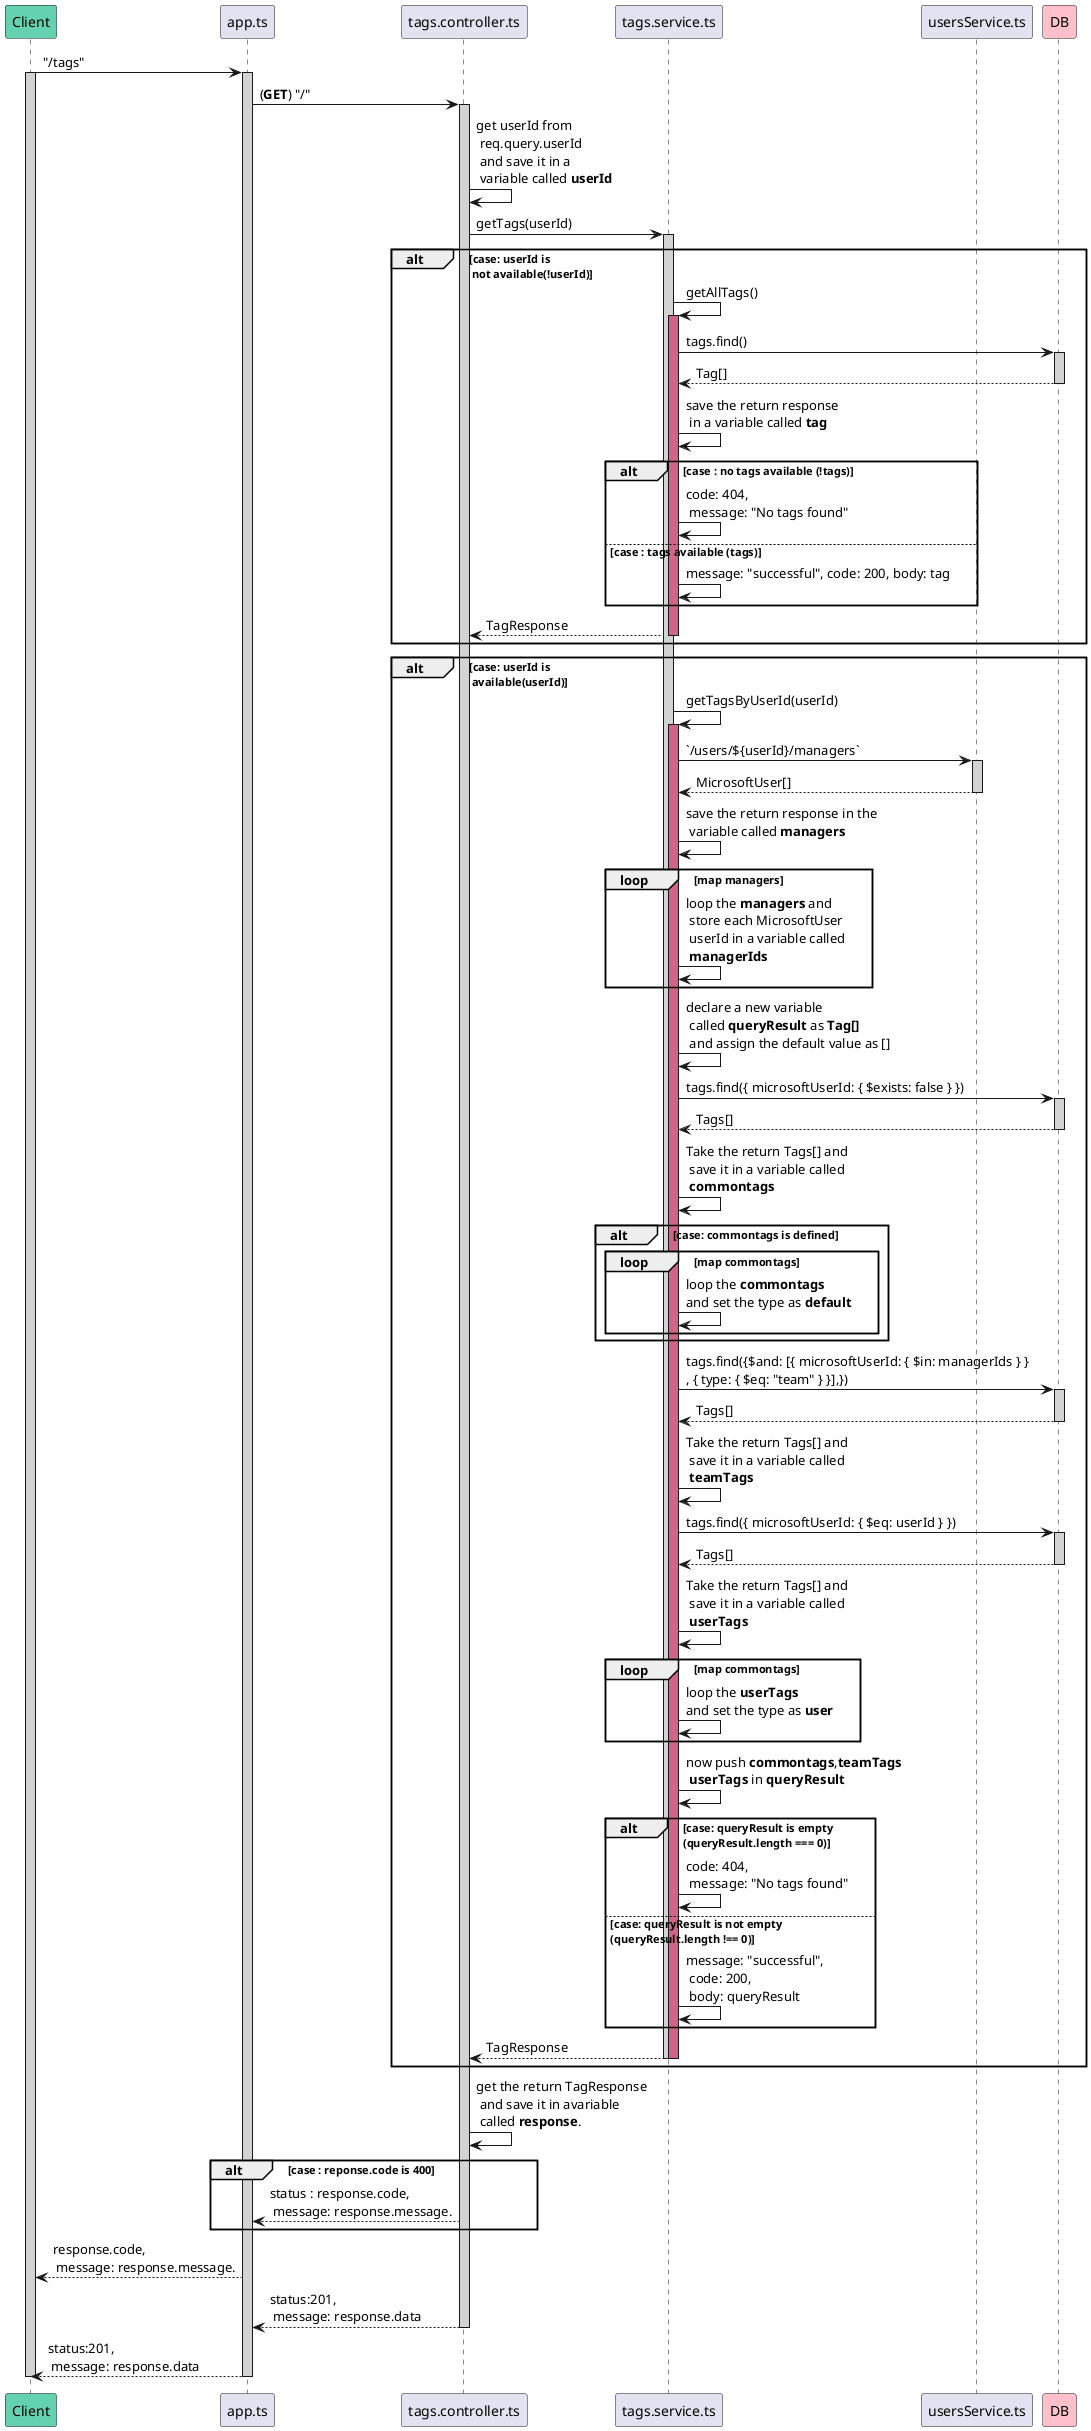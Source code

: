 @startuml Get Tag
participant Client #64D1AF
participant app.ts
participant tags.controller.ts
participant tags.service.ts
participant usersService.ts 
participant DB #FFC0CB

Client -> app.ts : "/tags"
activate Client #D3D3D3
activate app.ts #D3D3D3
app.ts -> tags.controller.ts : (**GET**) "/"
activate tags.controller.ts #D3D3D3
tags.controller.ts -> tags.controller.ts : get userId from\n req.query.userId\n and save it in a\n variable called **userId**
tags.controller.ts -> tags.service.ts :  getTags(userId)
activate tags.service.ts #D3D3D3
alt case: userId is\n not available(!userId)
    tags.service.ts -> tags.service.ts : getAllTags()
    activate tags.service.ts #D16587
        tags.service.ts -> DB :tags.find()
        activate DB #D3D3D3 
            tags.service.ts <-- DB : Tag[]
        deactivate DB
        tags.service.ts -> tags.service.ts : save the return response\n in a variable called **tag**
        alt case : no tags available (!tags)
            tags.service.ts -> tags.service.ts : code: 404,\n message: "No tags found" 
        else case : tags available (tags)
            tags.service.ts -> tags.service.ts :message: "successful", code: 200, body: tag
        end
        tags.controller.ts <-- tags.service.ts : TagResponse
    deactivate tags.service.ts

end

alt case: userId is\n available(userId)
    tags.service.ts -> tags.service.ts : getTagsByUserId(userId)
    activate tags.service.ts #D16587
        tags.service.ts -> usersService.ts : `/users/${userId}/managers`
        activate usersService.ts #D3D3D3
            tags.service.ts <-- usersService.ts : MicrosoftUser[]
        deactivate usersService.ts
        tags.service.ts -> tags.service.ts : save the return response in the \n variable called **managers**
        loop map managers
        tags.service.ts -> tags.service.ts : loop the **managers** and\n store each MicrosoftUser\n userId in a variable called\n **managerIds** 
        end
        tags.service.ts -> tags.service.ts : declare a new variable\n called **queryResult** as **Tag[]**\n and assign the default value as []
        tags.service.ts -> DB : tags.find({ microsoftUserId: { $exists: false } })
        activate DB #D3D3D3
            tags.service.ts <-- DB: Tags[]
        deactivate DB 
        tags.service.ts -> tags.service.ts : Take the return Tags[] and\n save it in a variable called\n **commontags**
        alt  case: commontags is defined
            loop map commontags
                tags.service.ts -> tags.service.ts : loop the **commontags** \nand set the type as **default**
            end
        end

        tags.service.ts -> DB:  tags.find({$and: [{ microsoftUserId: { $in: managerIds } }\n, { type: { $eq: "team" } }],})
        activate DB #D3D3D3
            tags.service.ts <-- DB: Tags[]
        deactivate DB 
        tags.service.ts -> tags.service.ts : Take the return Tags[] and\n save it in a variable called\n **teamTags**

         tags.service.ts -> DB : tags.find({ microsoftUserId: { $eq: userId } })
        activate DB #D3D3D3
            tags.service.ts <-- DB: Tags[]
        deactivate DB 
        tags.service.ts -> tags.service.ts : Take the return Tags[] and\n save it in a variable called\n **userTags**
        loop map commontags
            tags.service.ts -> tags.service.ts : loop the **userTags** \nand set the type as **user**
        end

        tags.service.ts -> tags.service.ts : now push **commontags**,**teamTags** \n **userTags** in **queryResult**

        alt case: queryResult is empty\n(queryResult.length === 0)
            tags.service.ts -> tags.service.ts :  code: 404,\n message: "No tags found" 
        else case: queryResult is not empty\n(queryResult.length !== 0)
            tags.service.ts -> tags.service.ts :  message: "successful",\n code: 200,\n body: queryResult

        end
    tags.controller.ts <-- tags.service.ts : TagResponse
    deactivate tags.service.ts
    deactivate tags.service.ts
end
tags.controller.ts -> tags.controller.ts : get the return TagResponse\n and save it in avariable\n called **response**.
alt case : reponse.code is 400
app.ts <-- tags.controller.ts : status : response.code,\n message: response.message.
end
Client <-- app.ts: response.code,\n message: response.message.
app.ts <-- tags.controller.ts : status:201,\n message: response.data
deactivate tags.controller.ts
Client <-- app.ts: status:201,\n message: response.data

deactivate app.ts
deactivate Client
@enduml
